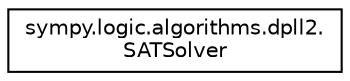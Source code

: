 digraph "Graphical Class Hierarchy"
{
 // LATEX_PDF_SIZE
  edge [fontname="Helvetica",fontsize="10",labelfontname="Helvetica",labelfontsize="10"];
  node [fontname="Helvetica",fontsize="10",shape=record];
  rankdir="LR";
  Node0 [label="sympy.logic.algorithms.dpll2.\lSATSolver",height=0.2,width=0.4,color="black", fillcolor="white", style="filled",URL="$classsympy_1_1logic_1_1algorithms_1_1dpll2_1_1SATSolver.html",tooltip=" "];
}
